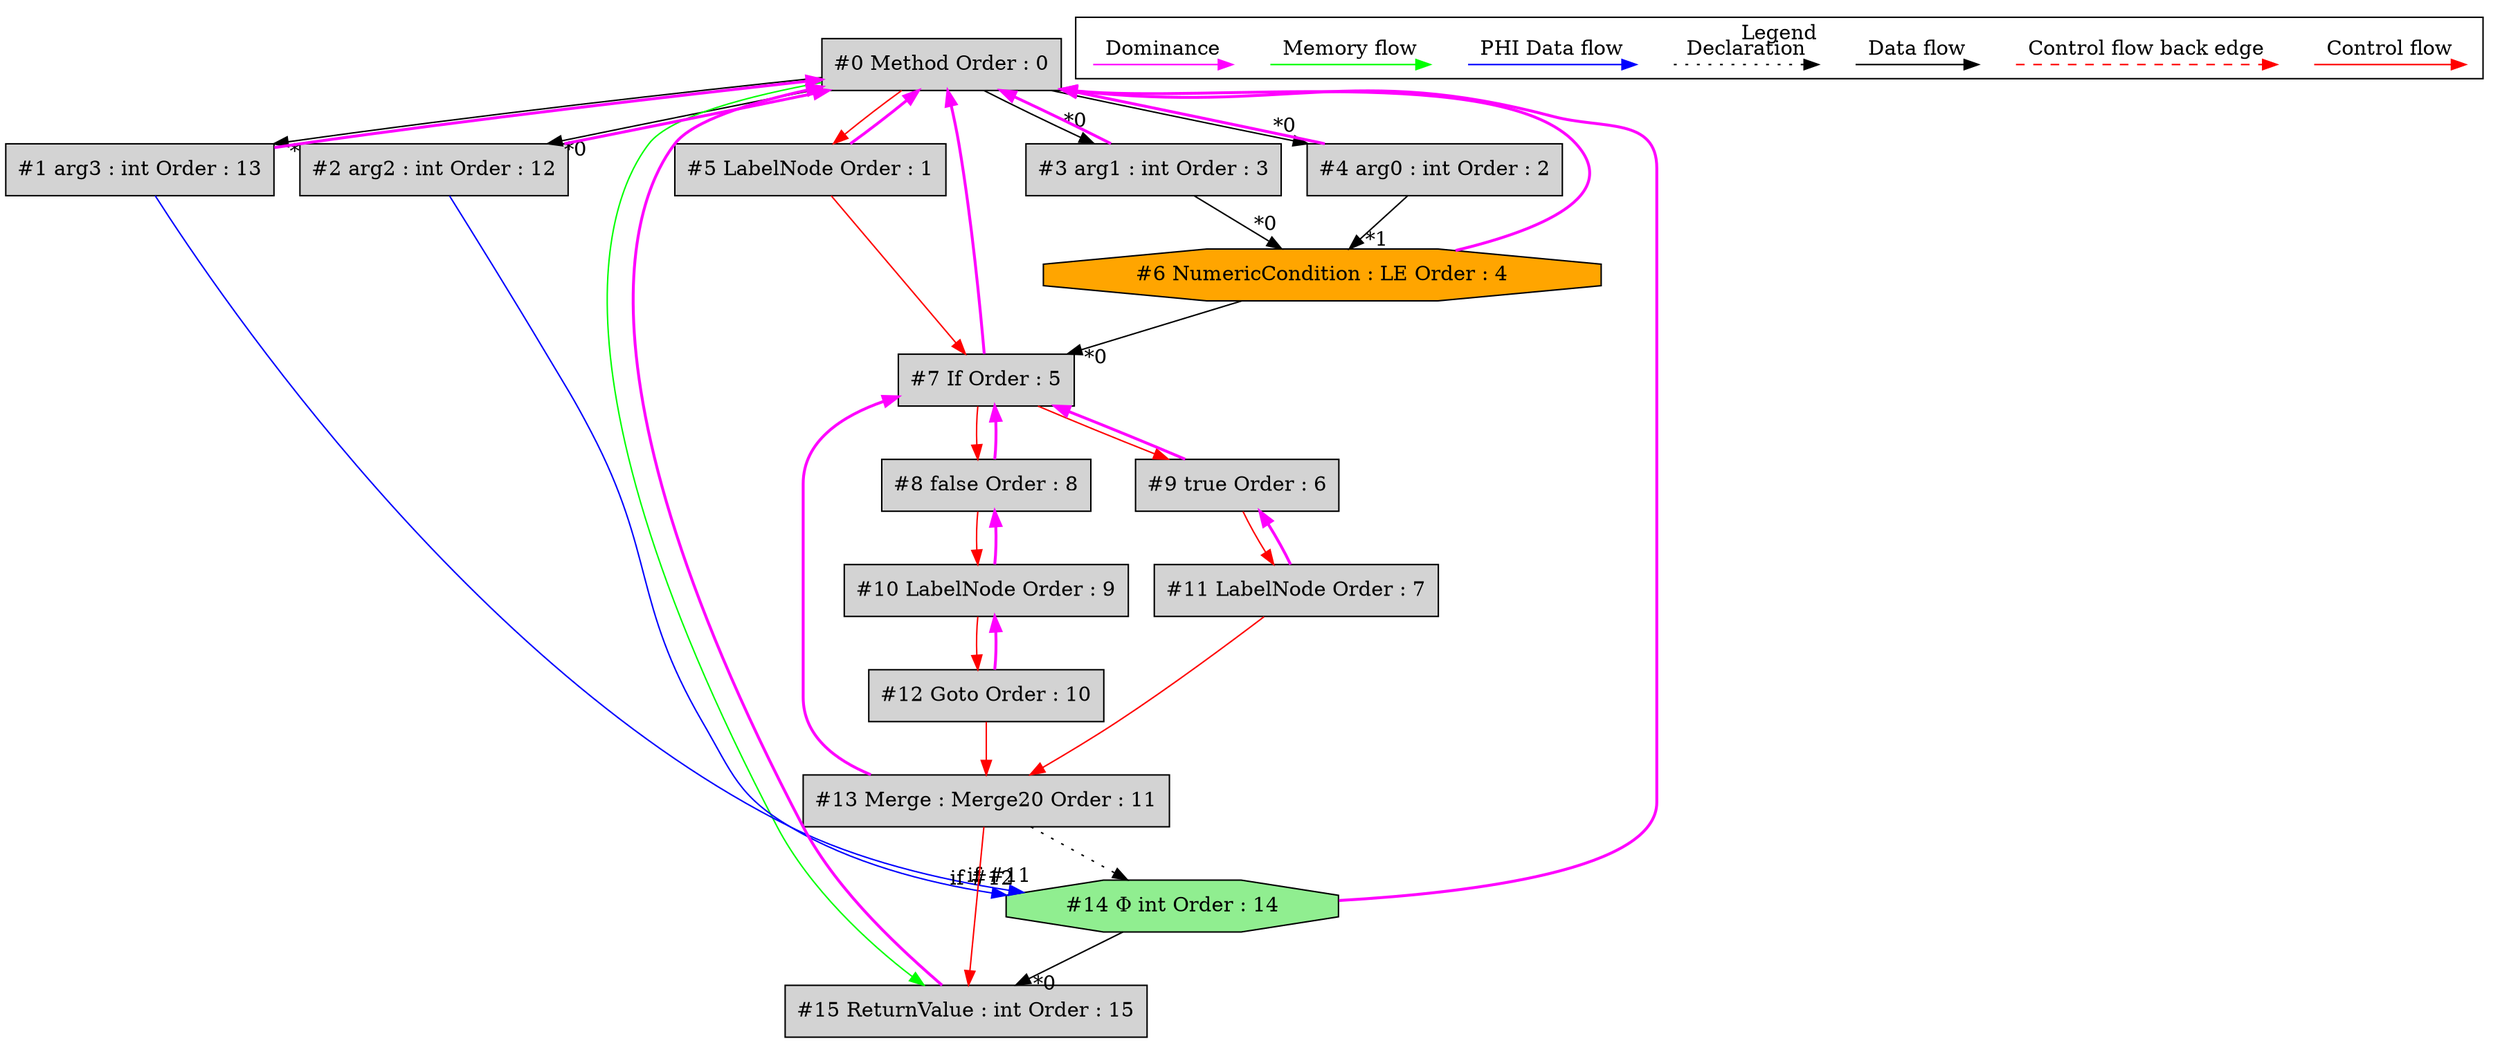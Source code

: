digraph debugoutput {
 ordering="in";
 node0[label="#0 Method Order : 0",shape=box, fillcolor=lightgrey, style=filled];
 node1[label="#1 arg3 : int Order : 13",shape=box, fillcolor=lightgrey, style=filled];
 node1 -> node0[dir="forward" color="fuchsia" penwidth="2"];
 node0 -> node1[headlabel="*0", labeldistance=2];
 node2[label="#2 arg2 : int Order : 12",shape=box, fillcolor=lightgrey, style=filled];
 node2 -> node0[dir="forward" color="fuchsia" penwidth="2"];
 node0 -> node2[headlabel="*0", labeldistance=2];
 node3[label="#3 arg1 : int Order : 3",shape=box, fillcolor=lightgrey, style=filled];
 node3 -> node0[dir="forward" color="fuchsia" penwidth="2"];
 node0 -> node3[headlabel="*0", labeldistance=2];
 node4[label="#4 arg0 : int Order : 2",shape=box, fillcolor=lightgrey, style=filled];
 node4 -> node0[dir="forward" color="fuchsia" penwidth="2"];
 node0 -> node4[headlabel="*0", labeldistance=2];
 node5[label="#5 LabelNode Order : 1",shape=box, fillcolor=lightgrey, style=filled];
 node5 -> node0[dir="forward" color="fuchsia" penwidth="2"];
 node0 -> node5[labeldistance=2, color=red, fontcolor=red];
 node6[label="#6 NumericCondition : LE Order : 4",shape=octagon, fillcolor=orange, style=filled];
 node6 -> node0[dir="forward" color="fuchsia" penwidth="2"];
 node3 -> node6[headlabel="*0", labeldistance=2];
 node4 -> node6[headlabel="*1", labeldistance=2];
 node7[label="#7 If Order : 5",shape=box, fillcolor=lightgrey, style=filled];
 node7 -> node0[dir="forward" color="fuchsia" penwidth="2"];
 node6 -> node7[headlabel="*0", labeldistance=2];
 node5 -> node7[labeldistance=2, color=red, fontcolor=red];
 node8[label="#8 false Order : 8",shape=box, fillcolor=lightgrey, style=filled];
 node8 -> node7[dir="forward" color="fuchsia" penwidth="2"];
 node7 -> node8[labeldistance=2, color=red, fontcolor=red];
 node9[label="#9 true Order : 6",shape=box, fillcolor=lightgrey, style=filled];
 node9 -> node7[dir="forward" color="fuchsia" penwidth="2"];
 node7 -> node9[labeldistance=2, color=red, fontcolor=red];
 node10[label="#10 LabelNode Order : 9",shape=box, fillcolor=lightgrey, style=filled];
 node10 -> node8[dir="forward" color="fuchsia" penwidth="2"];
 node8 -> node10[labeldistance=2, color=red, fontcolor=red];
 node11[label="#11 LabelNode Order : 7",shape=box, fillcolor=lightgrey, style=filled];
 node11 -> node9[dir="forward" color="fuchsia" penwidth="2"];
 node9 -> node11[labeldistance=2, color=red, fontcolor=red];
 node12[label="#12 Goto Order : 10",shape=box, fillcolor=lightgrey, style=filled];
 node12 -> node10[dir="forward" color="fuchsia" penwidth="2"];
 node10 -> node12[labeldistance=2, color=red, fontcolor=red];
 node13[label="#13 Merge : Merge20 Order : 11",shape=box, fillcolor=lightgrey, style=filled];
 node13 -> node7[dir="forward" color="fuchsia" penwidth="2"];
 node12 -> node13[labeldistance=2, color=red, fontcolor=red];
 node11 -> node13[labeldistance=2, color=red, fontcolor=red];
 node14[label="#14 Φ int Order : 14",shape=octagon, fillcolor=lightgreen, style=filled];
 node14 -> node0[dir="forward" color="fuchsia" penwidth="2"];
 node13 -> node14[style=dotted];
 node2 -> node14[headlabel="if #12", labeldistance=2, color=blue, constraint=false];
 node1 -> node14[headlabel="if #11", labeldistance=2, color=blue, constraint=false];
 node15[label="#15 ReturnValue : int Order : 15",shape=box, fillcolor=lightgrey, style=filled];
 node15 -> node0[dir="forward" color="fuchsia" penwidth="2"];
 node14 -> node15[headlabel="*0", labeldistance=2];
 node13 -> node15[labeldistance=2, color=red, fontcolor=red];
 node0 -> node15[labeldistance=2, color=green, constraint=false];
 subgraph cluster_000 {
  label = "Legend";
  node [shape=point]
  {
   rank=same;
   c0 [style = invis];
   c1 [style = invis];
   c2 [style = invis];
   c3 [style = invis];
   d0 [style = invis];
   d1 [style = invis];
   d2 [style = invis];
   d3 [style = invis];
   d4 [style = invis];
   d5 [style = invis];
   d6 [style = invis];
   d7 [style = invis];
   d8 [style = invis];
   d9 [style = invis];
  }
  c0 -> c1 [label="Control flow", style=solid, color=red]
  c2 -> c3 [label="Control flow back edge", style=dashed, color=red]
  d0 -> d1 [label="Data flow"]
  d2 -> d3 [label="Declaration", style=dotted]
  d4 -> d5 [label="PHI Data flow", color=blue]
  d6 -> d7 [label="Memory flow", color=green]
  d8 -> d9 [label="Dominance", color=fuchsia, style=solid]
 }

}
